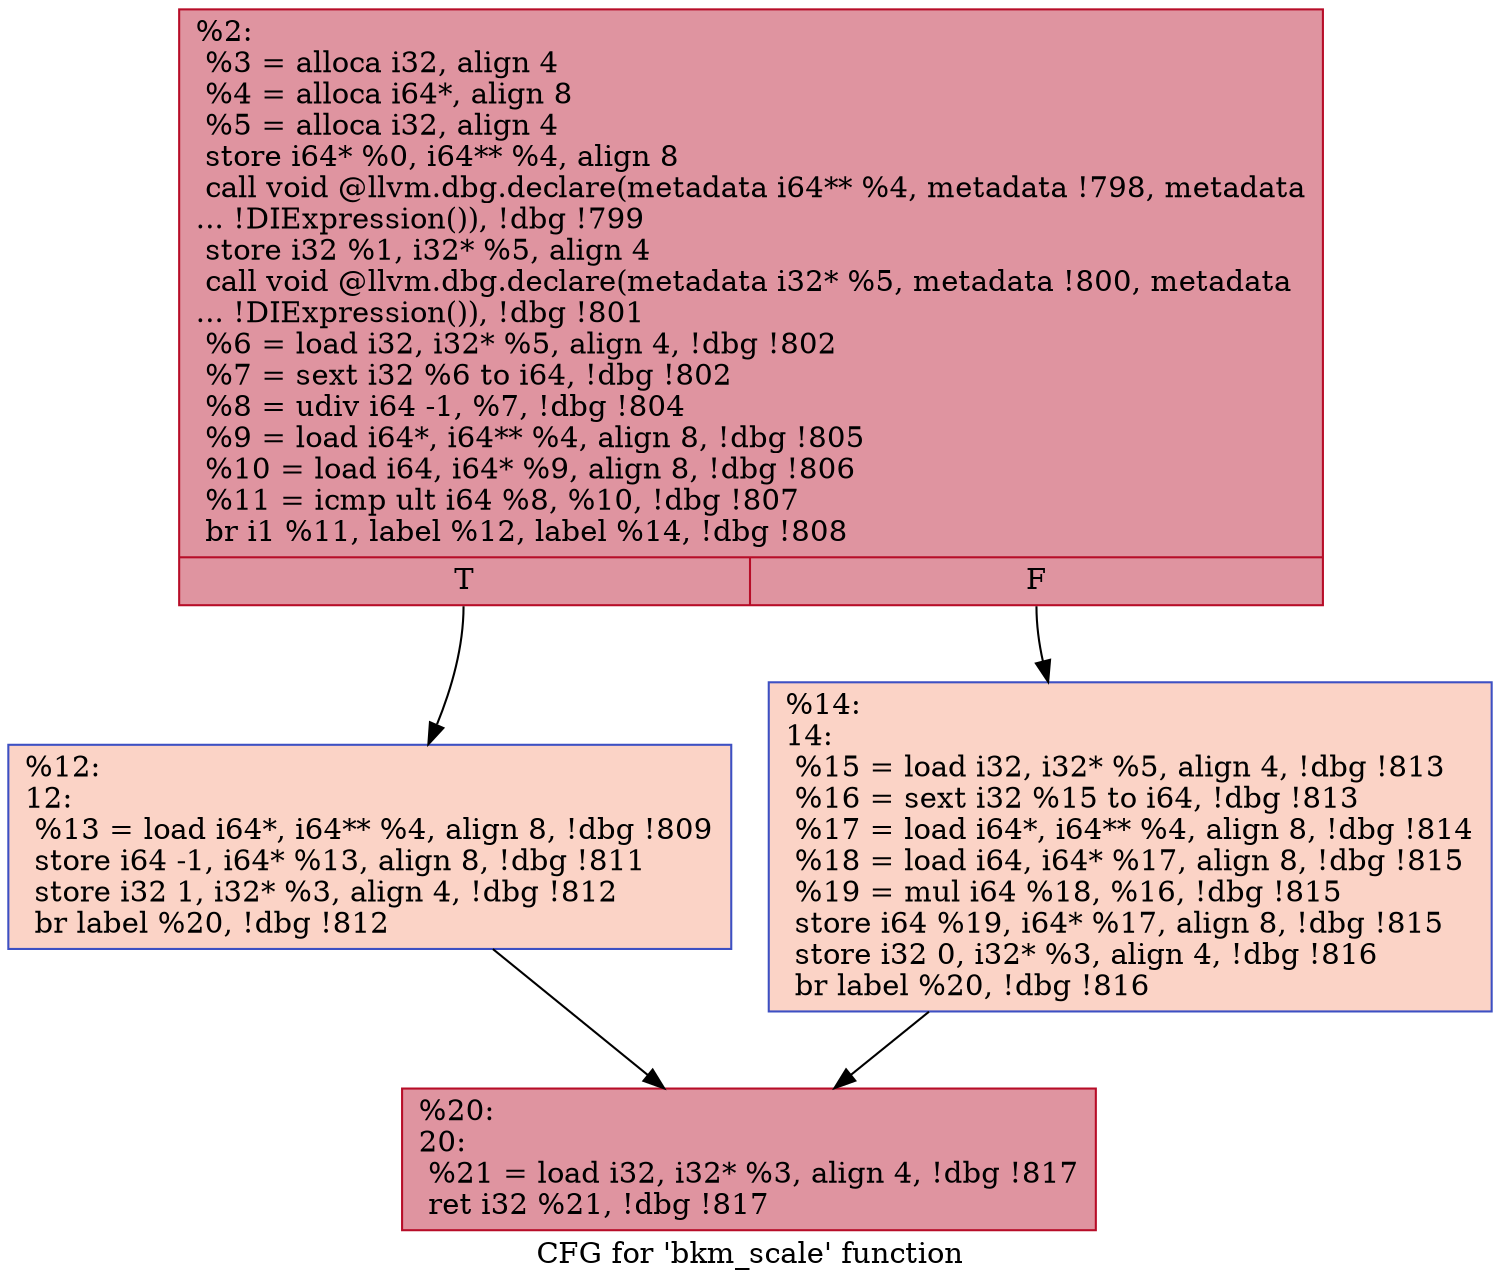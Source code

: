 digraph "CFG for 'bkm_scale' function" {
	label="CFG for 'bkm_scale' function";

	Node0x2363c90 [shape=record,color="#b70d28ff", style=filled, fillcolor="#b70d2870",label="{%2:\l  %3 = alloca i32, align 4\l  %4 = alloca i64*, align 8\l  %5 = alloca i32, align 4\l  store i64* %0, i64** %4, align 8\l  call void @llvm.dbg.declare(metadata i64** %4, metadata !798, metadata\l... !DIExpression()), !dbg !799\l  store i32 %1, i32* %5, align 4\l  call void @llvm.dbg.declare(metadata i32* %5, metadata !800, metadata\l... !DIExpression()), !dbg !801\l  %6 = load i32, i32* %5, align 4, !dbg !802\l  %7 = sext i32 %6 to i64, !dbg !802\l  %8 = udiv i64 -1, %7, !dbg !804\l  %9 = load i64*, i64** %4, align 8, !dbg !805\l  %10 = load i64, i64* %9, align 8, !dbg !806\l  %11 = icmp ult i64 %8, %10, !dbg !807\l  br i1 %11, label %12, label %14, !dbg !808\l|{<s0>T|<s1>F}}"];
	Node0x2363c90:s0 -> Node0x2146ad0;
	Node0x2363c90:s1 -> Node0x2146b20;
	Node0x2146ad0 [shape=record,color="#3d50c3ff", style=filled, fillcolor="#f59c7d70",label="{%12:\l12:                                               \l  %13 = load i64*, i64** %4, align 8, !dbg !809\l  store i64 -1, i64* %13, align 8, !dbg !811\l  store i32 1, i32* %3, align 4, !dbg !812\l  br label %20, !dbg !812\l}"];
	Node0x2146ad0 -> Node0x2146b70;
	Node0x2146b20 [shape=record,color="#3d50c3ff", style=filled, fillcolor="#f59c7d70",label="{%14:\l14:                                               \l  %15 = load i32, i32* %5, align 4, !dbg !813\l  %16 = sext i32 %15 to i64, !dbg !813\l  %17 = load i64*, i64** %4, align 8, !dbg !814\l  %18 = load i64, i64* %17, align 8, !dbg !815\l  %19 = mul i64 %18, %16, !dbg !815\l  store i64 %19, i64* %17, align 8, !dbg !815\l  store i32 0, i32* %3, align 4, !dbg !816\l  br label %20, !dbg !816\l}"];
	Node0x2146b20 -> Node0x2146b70;
	Node0x2146b70 [shape=record,color="#b70d28ff", style=filled, fillcolor="#b70d2870",label="{%20:\l20:                                               \l  %21 = load i32, i32* %3, align 4, !dbg !817\l  ret i32 %21, !dbg !817\l}"];
}
